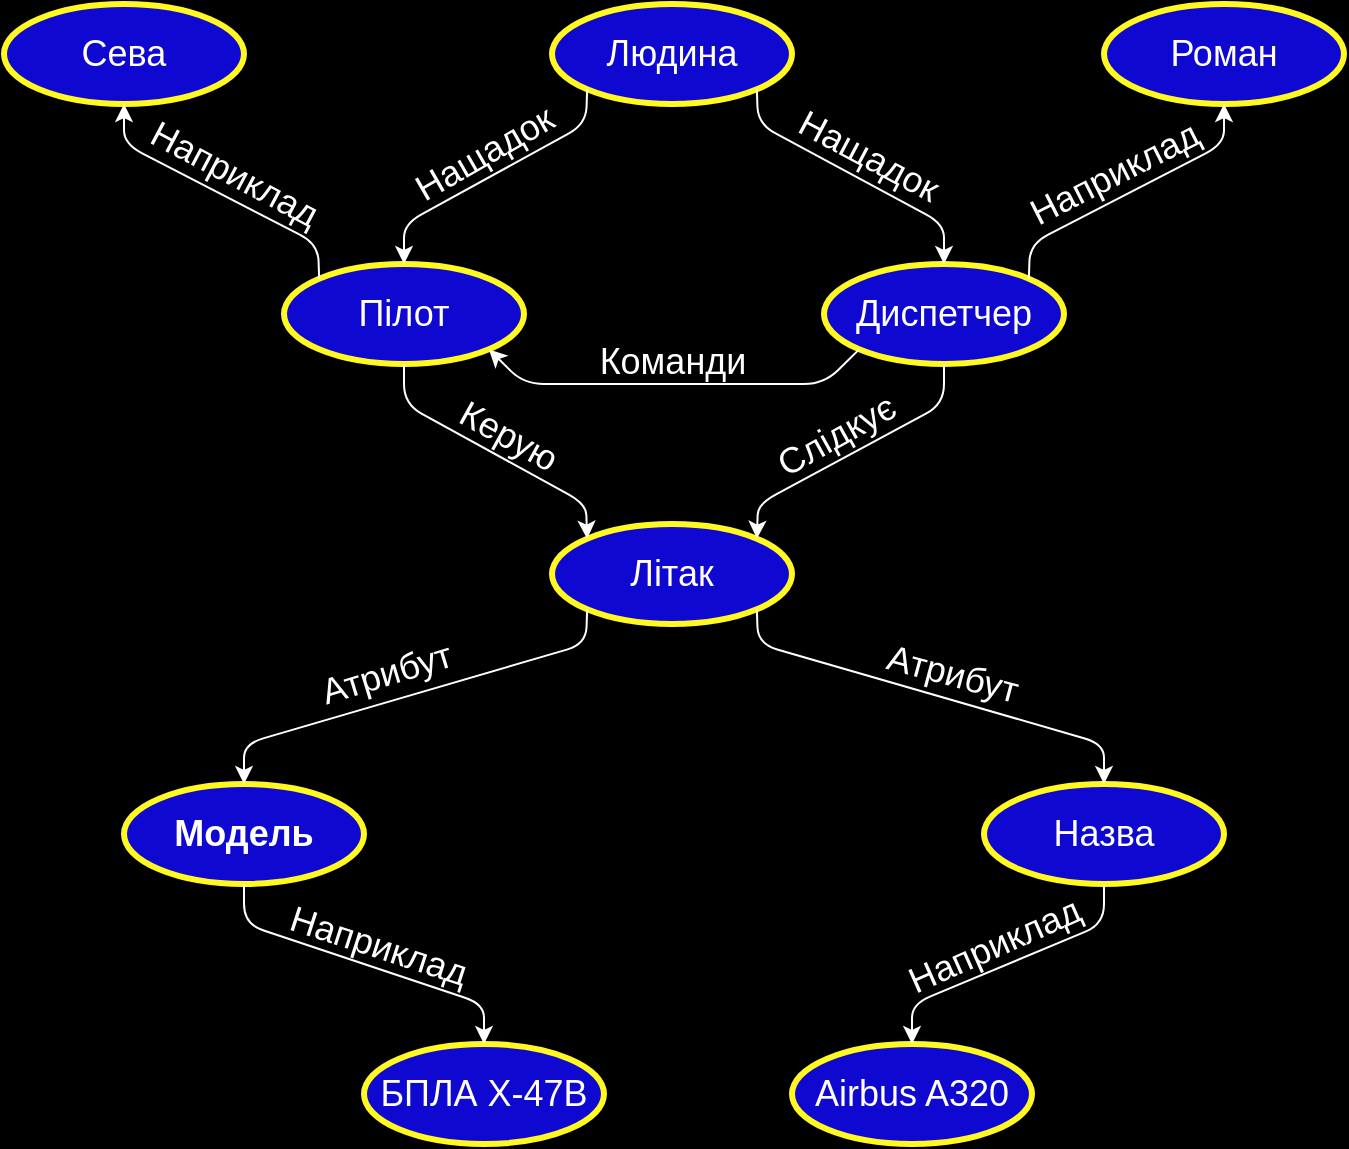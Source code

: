 <mxfile version="14.6.11" type="github">
  <diagram id="21uYb9GuUodtECIuq_zo" name="Page-1">
    <mxGraphModel dx="1221" dy="644" grid="1" gridSize="10" guides="1" tooltips="1" connect="1" arrows="1" fold="1" page="1" pageScale="1" pageWidth="827" pageHeight="1169" background="#000000" math="0" shadow="0">
      <root>
        <mxCell id="0" />
        <mxCell id="1" parent="0" />
        <mxCell id="KQkSQt8-wnqG2mvhq4ef-1" value="Airbus A320" style="ellipse;whiteSpace=wrap;html=1;strokeColor=#FFF821;strokeWidth=3;fillColor=#0F08D0;fontColor=#FFFFFF;fontSize=18;" vertex="1" parent="1">
          <mxGeometry x="474" y="630" width="120" height="50" as="geometry" />
        </mxCell>
        <mxCell id="KQkSQt8-wnqG2mvhq4ef-2" value="Модель" style="ellipse;whiteSpace=wrap;html=1;fontStyle=1;strokeColor=#FFF821;strokeWidth=3;fillColor=#0F08D0;fontColor=#FFFFFF;fontSize=18;" vertex="1" parent="1">
          <mxGeometry x="140" y="500" width="120" height="50" as="geometry" />
        </mxCell>
        <mxCell id="KQkSQt8-wnqG2mvhq4ef-3" value="Сева" style="ellipse;whiteSpace=wrap;html=1;strokeColor=#FFF821;strokeWidth=3;fillColor=#0F08D0;fontColor=#FFFFFF;fontSize=18;" vertex="1" parent="1">
          <mxGeometry x="80" y="110" width="120" height="50" as="geometry" />
        </mxCell>
        <mxCell id="KQkSQt8-wnqG2mvhq4ef-4" value="Роман" style="ellipse;whiteSpace=wrap;html=1;strokeColor=#FFF821;strokeWidth=3;fillColor=#0F08D0;fontColor=#FFFFFF;fontSize=18;" vertex="1" parent="1">
          <mxGeometry x="630" y="110" width="120" height="50" as="geometry" />
        </mxCell>
        <mxCell id="KQkSQt8-wnqG2mvhq4ef-5" value="Людина" style="ellipse;whiteSpace=wrap;html=1;strokeColor=#FFF821;strokeWidth=3;fillColor=#0F08D0;fontColor=#FFFFFF;fontSize=18;" vertex="1" parent="1">
          <mxGeometry x="354" y="110" width="120" height="50" as="geometry" />
        </mxCell>
        <mxCell id="KQkSQt8-wnqG2mvhq4ef-6" value="Назва" style="ellipse;whiteSpace=wrap;html=1;strokeColor=#FFF821;strokeWidth=3;fillColor=#0F08D0;fontColor=#FFFFFF;fontSize=18;" vertex="1" parent="1">
          <mxGeometry x="570" y="500" width="120" height="50" as="geometry" />
        </mxCell>
        <mxCell id="KQkSQt8-wnqG2mvhq4ef-7" value="Пілот" style="ellipse;whiteSpace=wrap;html=1;strokeColor=#FFF821;strokeWidth=3;fillColor=#0F08D0;fontColor=#FFFFFF;fontSize=18;" vertex="1" parent="1">
          <mxGeometry x="220" y="240" width="120" height="50" as="geometry" />
        </mxCell>
        <mxCell id="KQkSQt8-wnqG2mvhq4ef-8" value="БПЛА X-47B" style="ellipse;whiteSpace=wrap;html=1;strokeColor=#FFF821;strokeWidth=3;fillColor=#0F08D0;fontColor=#FFFFFF;fontSize=18;" vertex="1" parent="1">
          <mxGeometry x="260" y="630" width="120" height="50" as="geometry" />
        </mxCell>
        <mxCell id="KQkSQt8-wnqG2mvhq4ef-9" value="Літак" style="ellipse;whiteSpace=wrap;html=1;strokeColor=#FFF821;strokeWidth=3;fillColor=#0F08D0;fontColor=#FFFFFF;fontSize=18;" vertex="1" parent="1">
          <mxGeometry x="354" y="370" width="120" height="50" as="geometry" />
        </mxCell>
        <mxCell id="KQkSQt8-wnqG2mvhq4ef-10" value="Диспетчер" style="ellipse;whiteSpace=wrap;html=1;strokeColor=#FFF821;strokeWidth=3;fillColor=#0F08D0;fontColor=#FFFFFF;fontSize=18;" vertex="1" parent="1">
          <mxGeometry x="490" y="240" width="120" height="50" as="geometry" />
        </mxCell>
        <mxCell id="KQkSQt8-wnqG2mvhq4ef-19" value="" style="endArrow=classic;html=1;fontSize=18;exitX=0;exitY=1;exitDx=0;exitDy=0;entryX=0.5;entryY=0;entryDx=0;entryDy=0;fontColor=#FFFFFF;strokeColor=#FFFFFF;" edge="1" parent="1" source="KQkSQt8-wnqG2mvhq4ef-5" target="KQkSQt8-wnqG2mvhq4ef-7">
          <mxGeometry width="50" height="50" relative="1" as="geometry">
            <mxPoint x="280" y="330" as="sourcePoint" />
            <mxPoint x="330" y="280" as="targetPoint" />
            <Array as="points">
              <mxPoint x="371" y="170" />
              <mxPoint x="280" y="220" />
            </Array>
          </mxGeometry>
        </mxCell>
        <mxCell id="KQkSQt8-wnqG2mvhq4ef-20" value="" style="endArrow=classic;html=1;fontSize=18;entryX=0.5;entryY=0;entryDx=0;entryDy=0;exitX=1;exitY=1;exitDx=0;exitDy=0;fontColor=#FFFFFF;strokeColor=#FFFFFF;" edge="1" parent="1" source="KQkSQt8-wnqG2mvhq4ef-5" target="KQkSQt8-wnqG2mvhq4ef-10">
          <mxGeometry width="50" height="50" relative="1" as="geometry">
            <mxPoint x="290" y="340" as="sourcePoint" />
            <mxPoint x="340" y="290" as="targetPoint" />
            <Array as="points">
              <mxPoint x="457" y="170" />
              <mxPoint x="550" y="220" />
            </Array>
          </mxGeometry>
        </mxCell>
        <mxCell id="KQkSQt8-wnqG2mvhq4ef-21" value="" style="endArrow=classic;html=1;fontSize=18;exitX=1;exitY=0;exitDx=0;exitDy=0;entryX=0.5;entryY=1;entryDx=0;entryDy=0;fontColor=#FFFFFF;strokeColor=#FFFFFF;" edge="1" parent="1" source="KQkSQt8-wnqG2mvhq4ef-10" target="KQkSQt8-wnqG2mvhq4ef-4">
          <mxGeometry width="50" height="50" relative="1" as="geometry">
            <mxPoint x="300" y="350" as="sourcePoint" />
            <mxPoint x="350" y="300" as="targetPoint" />
            <Array as="points">
              <mxPoint x="593" y="230" />
              <mxPoint x="690" y="180" />
            </Array>
          </mxGeometry>
        </mxCell>
        <mxCell id="KQkSQt8-wnqG2mvhq4ef-22" value="" style="endArrow=classic;html=1;fontSize=18;exitX=0;exitY=0;exitDx=0;exitDy=0;entryX=0.5;entryY=1;entryDx=0;entryDy=0;fontColor=#FFFFFF;strokeColor=#FFFFFF;" edge="1" parent="1" source="KQkSQt8-wnqG2mvhq4ef-7" target="KQkSQt8-wnqG2mvhq4ef-3">
          <mxGeometry width="50" height="50" relative="1" as="geometry">
            <mxPoint x="310" y="360" as="sourcePoint" />
            <mxPoint x="360" y="310" as="targetPoint" />
            <Array as="points">
              <mxPoint x="237" y="230" />
              <mxPoint x="140" y="180" />
            </Array>
          </mxGeometry>
        </mxCell>
        <mxCell id="KQkSQt8-wnqG2mvhq4ef-23" value="" style="endArrow=classic;html=1;fontSize=18;exitX=0;exitY=1;exitDx=0;exitDy=0;entryX=1;entryY=1;entryDx=0;entryDy=0;fontColor=#FFFFFF;strokeColor=#FFFFFF;" edge="1" parent="1" source="KQkSQt8-wnqG2mvhq4ef-10" target="KQkSQt8-wnqG2mvhq4ef-7">
          <mxGeometry width="50" height="50" relative="1" as="geometry">
            <mxPoint x="320" y="370" as="sourcePoint" />
            <mxPoint x="370" y="320" as="targetPoint" />
            <Array as="points">
              <mxPoint x="490" y="300" />
              <mxPoint x="340" y="300" />
            </Array>
          </mxGeometry>
        </mxCell>
        <mxCell id="KQkSQt8-wnqG2mvhq4ef-24" value="" style="endArrow=classic;html=1;fontSize=18;exitX=0.5;exitY=1;exitDx=0;exitDy=0;entryX=0;entryY=0;entryDx=0;entryDy=0;fontColor=#FFFFFF;strokeColor=#FFFFFF;" edge="1" parent="1" source="KQkSQt8-wnqG2mvhq4ef-7" target="KQkSQt8-wnqG2mvhq4ef-9">
          <mxGeometry width="50" height="50" relative="1" as="geometry">
            <mxPoint x="330" y="380" as="sourcePoint" />
            <mxPoint x="380" y="330" as="targetPoint" />
            <Array as="points">
              <mxPoint x="280" y="310" />
              <mxPoint x="371" y="360" />
            </Array>
          </mxGeometry>
        </mxCell>
        <mxCell id="KQkSQt8-wnqG2mvhq4ef-25" value="" style="endArrow=classic;html=1;fontSize=18;exitX=0.5;exitY=1;exitDx=0;exitDy=0;entryX=1;entryY=0;entryDx=0;entryDy=0;fontColor=#FFFFFF;strokeColor=#FFFFFF;" edge="1" parent="1" source="KQkSQt8-wnqG2mvhq4ef-10" target="KQkSQt8-wnqG2mvhq4ef-9">
          <mxGeometry width="50" height="50" relative="1" as="geometry">
            <mxPoint x="340" y="390" as="sourcePoint" />
            <mxPoint x="390" y="340" as="targetPoint" />
            <Array as="points">
              <mxPoint x="550" y="310" />
              <mxPoint x="457" y="360" />
            </Array>
          </mxGeometry>
        </mxCell>
        <mxCell id="KQkSQt8-wnqG2mvhq4ef-26" value="" style="endArrow=classic;html=1;fontSize=18;exitX=0;exitY=1;exitDx=0;exitDy=0;entryX=0.5;entryY=0;entryDx=0;entryDy=0;fontColor=#FFFFFF;strokeColor=#FFFFFF;" edge="1" parent="1" source="KQkSQt8-wnqG2mvhq4ef-9" target="KQkSQt8-wnqG2mvhq4ef-2">
          <mxGeometry width="50" height="50" relative="1" as="geometry">
            <mxPoint x="380" y="390" as="sourcePoint" />
            <mxPoint x="430" y="340" as="targetPoint" />
            <Array as="points">
              <mxPoint x="371" y="430" />
              <mxPoint x="200" y="480" />
            </Array>
          </mxGeometry>
        </mxCell>
        <mxCell id="KQkSQt8-wnqG2mvhq4ef-27" value="" style="endArrow=classic;html=1;fontSize=18;exitX=1;exitY=1;exitDx=0;exitDy=0;entryX=0.5;entryY=0;entryDx=0;entryDy=0;fontColor=#FFFFFF;strokeColor=#FFFFFF;" edge="1" parent="1" source="KQkSQt8-wnqG2mvhq4ef-9" target="KQkSQt8-wnqG2mvhq4ef-6">
          <mxGeometry width="50" height="50" relative="1" as="geometry">
            <mxPoint x="390" y="400" as="sourcePoint" />
            <mxPoint x="440" y="350" as="targetPoint" />
            <Array as="points">
              <mxPoint x="457" y="430" />
              <mxPoint x="630" y="480" />
            </Array>
          </mxGeometry>
        </mxCell>
        <mxCell id="KQkSQt8-wnqG2mvhq4ef-28" value="" style="endArrow=classic;html=1;fontSize=18;exitX=0.5;exitY=1;exitDx=0;exitDy=0;entryX=0.5;entryY=0;entryDx=0;entryDy=0;fontColor=#FFFFFF;strokeColor=#FFFFFF;" edge="1" parent="1" source="KQkSQt8-wnqG2mvhq4ef-2" target="KQkSQt8-wnqG2mvhq4ef-8">
          <mxGeometry width="50" height="50" relative="1" as="geometry">
            <mxPoint x="400" y="410" as="sourcePoint" />
            <mxPoint x="450" y="360" as="targetPoint" />
            <Array as="points">
              <mxPoint x="200" y="570" />
              <mxPoint x="320" y="610" />
            </Array>
          </mxGeometry>
        </mxCell>
        <mxCell id="KQkSQt8-wnqG2mvhq4ef-31" value="" style="endArrow=classic;html=1;fontSize=18;exitX=0.5;exitY=1;exitDx=0;exitDy=0;entryX=0.5;entryY=0;entryDx=0;entryDy=0;fontColor=#FFFFFF;strokeColor=#FFFFFF;" edge="1" parent="1" source="KQkSQt8-wnqG2mvhq4ef-6" target="KQkSQt8-wnqG2mvhq4ef-1">
          <mxGeometry width="50" height="50" relative="1" as="geometry">
            <mxPoint x="410" y="420" as="sourcePoint" />
            <mxPoint x="460" y="370" as="targetPoint" />
            <Array as="points">
              <mxPoint x="630" y="570" />
              <mxPoint x="534" y="610" />
            </Array>
          </mxGeometry>
        </mxCell>
        <mxCell id="KQkSQt8-wnqG2mvhq4ef-32" value="&lt;font&gt;Нащадок&lt;/font&gt;" style="text;html=1;align=center;verticalAlign=middle;resizable=0;points=[];autosize=1;fontSize=18;rotation=28;fontColor=#FFFFFF;" vertex="1" parent="1">
          <mxGeometry x="467" y="171" width="90" height="30" as="geometry" />
        </mxCell>
        <mxCell id="KQkSQt8-wnqG2mvhq4ef-33" value="&lt;font&gt;Нащадок&lt;/font&gt;" style="text;html=1;align=center;verticalAlign=middle;resizable=0;points=[];autosize=1;fontSize=18;rotation=-30;fontColor=#FFFFFF;" vertex="1" parent="1">
          <mxGeometry x="275" y="170" width="90" height="30" as="geometry" />
        </mxCell>
        <mxCell id="KQkSQt8-wnqG2mvhq4ef-36" value="&lt;font&gt;Наприклад&lt;br&gt;&lt;/font&gt;" style="text;html=1;align=center;verticalAlign=middle;resizable=0;points=[];autosize=1;fontSize=18;rotation=333;fontColor=#FFFFFF;" vertex="1" parent="1">
          <mxGeometry x="580" y="180" width="110" height="30" as="geometry" />
        </mxCell>
        <mxCell id="KQkSQt8-wnqG2mvhq4ef-37" value="&lt;font&gt;Наприклад&lt;br&gt;&lt;/font&gt;" style="text;html=1;align=center;verticalAlign=middle;resizable=0;points=[];autosize=1;fontSize=18;rotation=28;fontColor=#FFFFFF;" vertex="1" parent="1">
          <mxGeometry x="140" y="180" width="110" height="30" as="geometry" />
        </mxCell>
        <mxCell id="KQkSQt8-wnqG2mvhq4ef-39" value="&lt;font&gt;Команди&lt;br&gt;&lt;/font&gt;" style="text;html=1;align=center;verticalAlign=middle;resizable=0;points=[];autosize=1;fontSize=18;rotation=0;fontColor=#FFFFFF;" vertex="1" parent="1">
          <mxGeometry x="369" y="274" width="90" height="30" as="geometry" />
        </mxCell>
        <mxCell id="KQkSQt8-wnqG2mvhq4ef-40" value="&lt;font&gt;Керую&lt;br&gt;&lt;/font&gt;" style="text;html=1;align=center;verticalAlign=middle;resizable=0;points=[];autosize=1;fontSize=18;rotation=29;fontColor=#FFFFFF;" vertex="1" parent="1">
          <mxGeometry x="297" y="311" width="70" height="30" as="geometry" />
        </mxCell>
        <mxCell id="KQkSQt8-wnqG2mvhq4ef-41" value="&lt;font&gt;Слідкує&lt;br&gt;&lt;/font&gt;" style="text;html=1;align=center;verticalAlign=middle;resizable=0;points=[];autosize=1;fontSize=18;rotation=331;fontColor=#FFFFFF;" vertex="1" parent="1">
          <mxGeometry x="456" y="311" width="80" height="30" as="geometry" />
        </mxCell>
        <mxCell id="KQkSQt8-wnqG2mvhq4ef-42" value="&lt;font&gt;Атрибут&lt;/font&gt;" style="text;html=1;align=center;verticalAlign=middle;resizable=0;points=[];autosize=1;fontSize=18;rotation=15;fontColor=#FFFFFF;" vertex="1" parent="1">
          <mxGeometry x="514" y="430" width="80" height="30" as="geometry" />
        </mxCell>
        <mxCell id="KQkSQt8-wnqG2mvhq4ef-44" value="&lt;font&gt;Атрибут&lt;/font&gt;" style="text;html=1;align=center;verticalAlign=middle;resizable=0;points=[];autosize=1;fontSize=18;rotation=343;fontColor=#FFFFFF;" vertex="1" parent="1">
          <mxGeometry x="231" y="430" width="80" height="30" as="geometry" />
        </mxCell>
        <mxCell id="KQkSQt8-wnqG2mvhq4ef-45" value="&lt;font&gt;Наприклад&lt;br&gt;&lt;/font&gt;" style="text;html=1;align=center;verticalAlign=middle;resizable=0;points=[];autosize=1;fontSize=18;rotation=18;fontColor=#FFFFFF;" vertex="1" parent="1">
          <mxGeometry x="212" y="566" width="110" height="30" as="geometry" />
        </mxCell>
        <mxCell id="KQkSQt8-wnqG2mvhq4ef-46" value="&lt;font&gt;Наприклад&lt;br&gt;&lt;/font&gt;" style="text;html=1;align=center;verticalAlign=middle;resizable=0;points=[];autosize=1;fontSize=18;rotation=336;fontColor=#FFFFFF;" vertex="1" parent="1">
          <mxGeometry x="520" y="566" width="110" height="30" as="geometry" />
        </mxCell>
      </root>
    </mxGraphModel>
  </diagram>
</mxfile>
